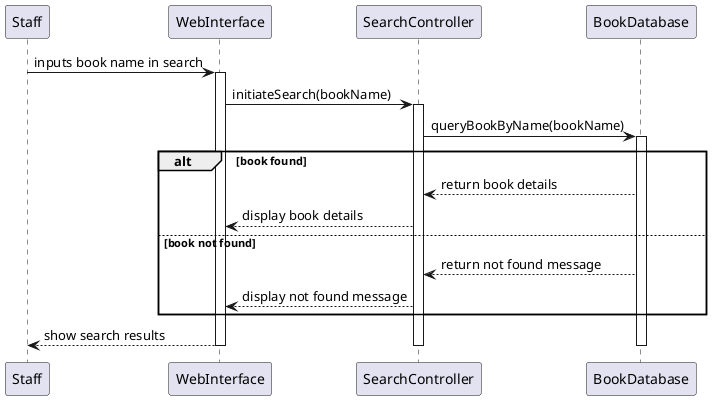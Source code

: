 @startuml
participant Staff as staff
participant WebInterface as web
participant SearchController as controller
participant BookDatabase as database

staff -> web : inputs book name in search
activate web

web -> controller : initiateSearch(bookName)
activate controller

controller -> database : queryBookByName(bookName)
activate database

alt book found
    database --> controller : return book details
    controller --> web : display book details
else book not found
    database --> controller : return not found message
    controller --> web : display not found message
end

web --> staff : show search results
deactivate database
deactivate controller
deactivate web

@enduml